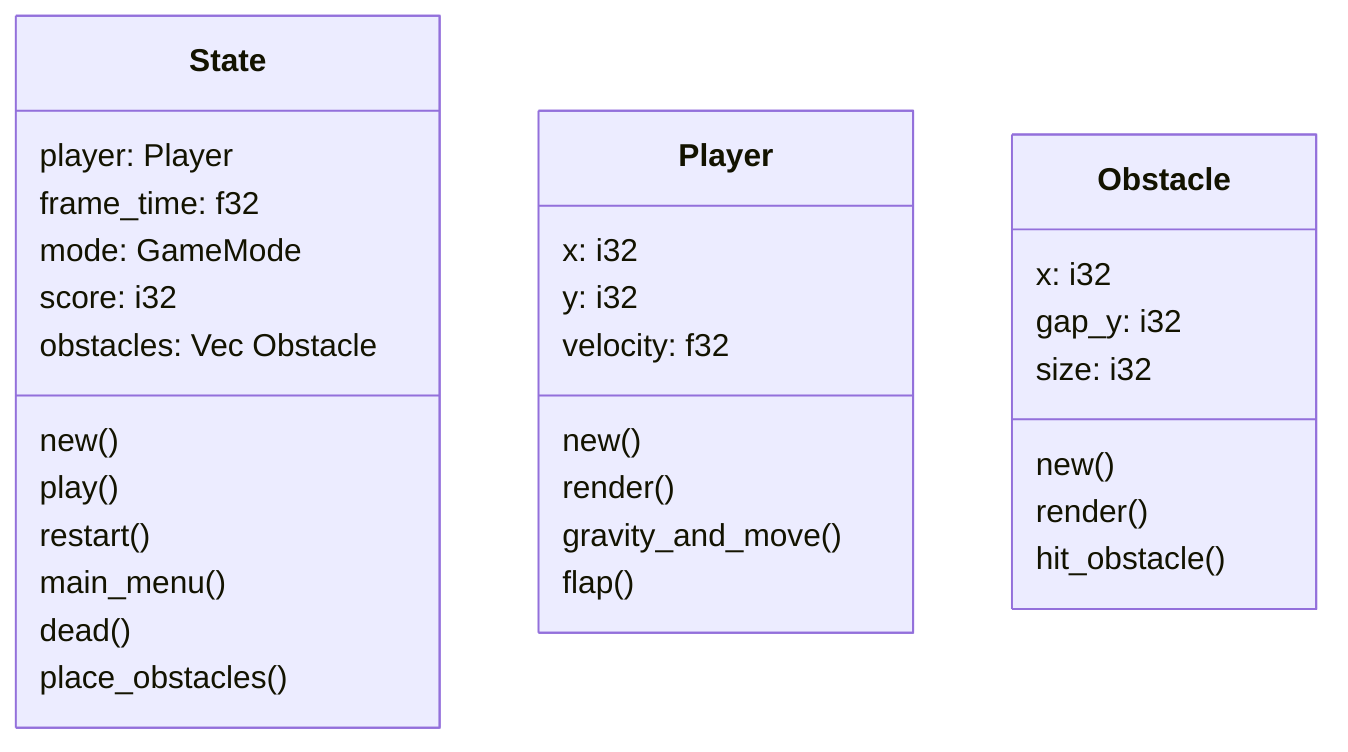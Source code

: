 classDiagram
    class State{
      player: Player
      frame_time: f32
      mode: GameMode
      score: i32
      obstacles: Vec Obstacle
      new()
      play()
      restart()
      main_menu()
      dead()
      place_obstacles()
    }
    class Player{
      x: i32
      y: i32
      velocity: f32
      new()
      render()
      gravity_and_move()
      flap()
    }
    class Obstacle{
      x: i32
      gap_y: i32
      size: i32
      new()
      render()
      hit_obstacle()
    }